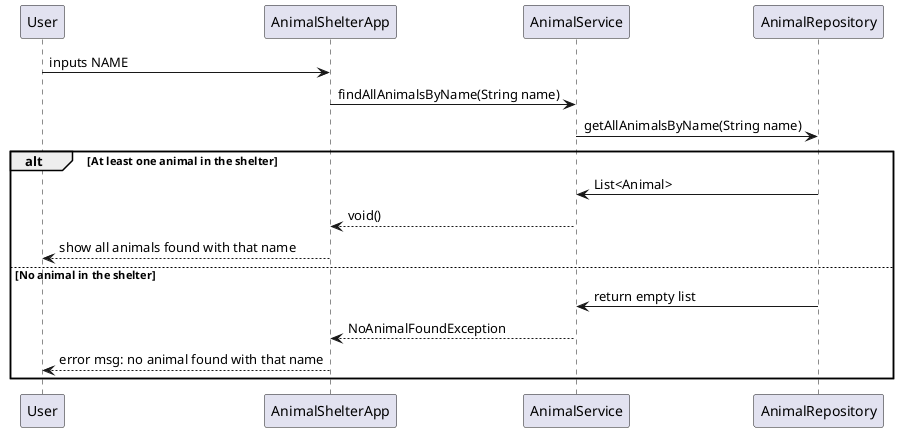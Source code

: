 @startuml

User -> AnimalShelterApp : inputs NAME
AnimalShelterApp -> AnimalService : findAllAnimalsByName(String name)
AnimalService -> AnimalRepository : getAllAnimalsByName(String name)
alt At least one animal in the shelter
AnimalService <- AnimalRepository : List<Animal>
AnimalShelterApp <-- AnimalService : void()
User <-- AnimalShelterApp : show all animals found with that name
else No animal in the shelter
AnimalService <- AnimalRepository : return empty list
AnimalShelterApp <-- AnimalService : NoAnimalFoundException
User <-- AnimalShelterApp : error msg: no animal found with that name
end

@enduml
